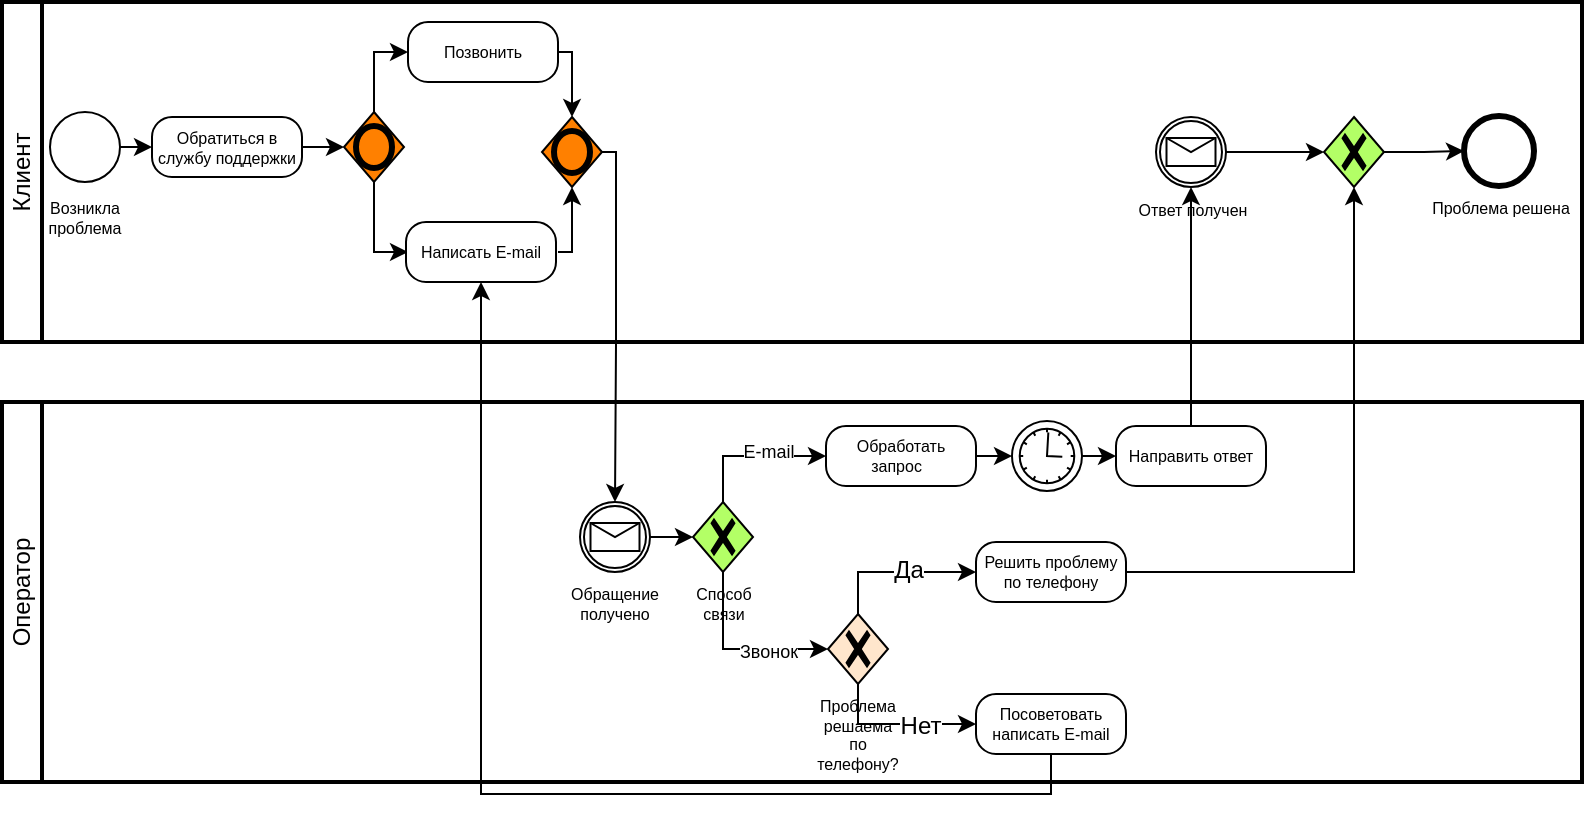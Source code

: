 <mxfile version="24.3.0" type="device" pages="2">
  <diagram name="AS IS" id="qcCwBUw6xRb0AlRaz7Nc">
    <mxGraphModel dx="639" dy="358" grid="1" gridSize="10" guides="1" tooltips="1" connect="1" arrows="1" fold="1" page="1" pageScale="1" pageWidth="827" pageHeight="1169" math="0" shadow="0">
      <root>
        <mxCell id="0" />
        <mxCell id="1" parent="0" />
        <mxCell id="9OFZ5jS6Gn_yIoJfDv01-1" value="Клиент" style="swimlane;html=1;startSize=20;fontStyle=0;collapsible=0;horizontal=0;swimlaneLine=1;swimlaneFillColor=#ffffff;strokeWidth=2;whiteSpace=wrap;" parent="1" vertex="1">
          <mxGeometry x="19" y="40" width="790" height="170" as="geometry" />
        </mxCell>
        <mxCell id="9OFZ5jS6Gn_yIoJfDv01-2" style="edgeStyle=orthogonalEdgeStyle;rounded=0;orthogonalLoop=1;jettySize=auto;html=1;exitX=1;exitY=0.5;exitDx=0;exitDy=0;exitPerimeter=0;fontFamily=Helvetica;fontSize=12;fontColor=default;labelBackgroundColor=#ffffff;" parent="9OFZ5jS6Gn_yIoJfDv01-1" source="9OFZ5jS6Gn_yIoJfDv01-3" target="9OFZ5jS6Gn_yIoJfDv01-8" edge="1">
          <mxGeometry relative="1" as="geometry" />
        </mxCell>
        <mxCell id="9OFZ5jS6Gn_yIoJfDv01-3" value="&lt;font style=&quot;font-size: 8px;&quot;&gt;Обратиться в службу поддержки&lt;/font&gt;" style="points=[[0.25,0,0],[0.5,0,0],[0.75,0,0],[1,0.25,0],[1,0.5,0],[1,0.75,0],[0.75,1,0],[0.5,1,0],[0.25,1,0],[0,0.75,0],[0,0.5,0],[0,0.25,0]];shape=mxgraph.bpmn.task;whiteSpace=wrap;rectStyle=rounded;size=10;html=1;container=1;expand=0;collapsible=0;taskMarker=abstract;align=center;fontSize=8;" parent="9OFZ5jS6Gn_yIoJfDv01-1" vertex="1">
          <mxGeometry x="75" y="57.5" width="75" height="30" as="geometry" />
        </mxCell>
        <mxCell id="9OFZ5jS6Gn_yIoJfDv01-4" value="&lt;font style=&quot;font-size: 8px;&quot;&gt;Возникла проблема&lt;/font&gt;" style="points=[[0.145,0.145,0],[0.5,0,0],[0.855,0.145,0],[1,0.5,0],[0.855,0.855,0],[0.5,1,0],[0.145,0.855,0],[0,0.5,0]];shape=mxgraph.bpmn.event;html=1;verticalLabelPosition=bottom;labelBackgroundColor=#ffffff;verticalAlign=middle;align=center;perimeter=ellipsePerimeter;outlineConnect=0;aspect=fixed;outline=standard;symbol=general;whiteSpace=wrap;horizontal=1;fontSize=8;" parent="9OFZ5jS6Gn_yIoJfDv01-1" vertex="1">
          <mxGeometry x="24" y="55" width="35" height="35" as="geometry" />
        </mxCell>
        <mxCell id="9OFZ5jS6Gn_yIoJfDv01-5" value="Ответ получен" style="points=[[0.145,0.145,0],[0.5,0,0],[0.855,0.145,0],[1,0.5,0],[0.855,0.855,0],[0.5,1,0],[0.145,0.855,0],[0,0.5,0]];shape=mxgraph.bpmn.event;html=1;verticalLabelPosition=bottom;labelBackgroundColor=#ffffff;verticalAlign=top;align=center;perimeter=ellipsePerimeter;outlineConnect=0;aspect=fixed;outline=catching;symbol=message;fontSize=8;" parent="9OFZ5jS6Gn_yIoJfDv01-1" vertex="1">
          <mxGeometry x="577" y="57.5" width="35" height="35" as="geometry" />
        </mxCell>
        <mxCell id="9OFZ5jS6Gn_yIoJfDv01-6" value="Позвонить" style="points=[[0.25,0,0],[0.5,0,0],[0.75,0,0],[1,0.25,0],[1,0.5,0],[1,0.75,0],[0.75,1,0],[0.5,1,0],[0.25,1,0],[0,0.75,0],[0,0.5,0],[0,0.25,0]];shape=mxgraph.bpmn.task;whiteSpace=wrap;rectStyle=rounded;size=10;html=1;container=1;expand=0;collapsible=0;taskMarker=abstract;fontSize=8;" parent="9OFZ5jS6Gn_yIoJfDv01-1" vertex="1">
          <mxGeometry x="203" y="10" width="75" height="30" as="geometry" />
        </mxCell>
        <mxCell id="9OFZ5jS6Gn_yIoJfDv01-7" style="edgeStyle=orthogonalEdgeStyle;rounded=0;orthogonalLoop=1;jettySize=auto;html=1;exitX=0.5;exitY=0;exitDx=0;exitDy=0;exitPerimeter=0;fontFamily=Helvetica;fontSize=12;fontColor=default;labelBackgroundColor=#ffffff;entryX=0;entryY=0.5;entryDx=0;entryDy=0;entryPerimeter=0;" parent="9OFZ5jS6Gn_yIoJfDv01-1" source="9OFZ5jS6Gn_yIoJfDv01-8" target="9OFZ5jS6Gn_yIoJfDv01-6" edge="1">
          <mxGeometry relative="1" as="geometry">
            <mxPoint x="186.333" y="20" as="targetPoint" />
            <Array as="points">
              <mxPoint x="186" y="25" />
            </Array>
          </mxGeometry>
        </mxCell>
        <mxCell id="9OFZ5jS6Gn_yIoJfDv01-8" value="" style="points=[[0.25,0.25,0],[0.5,0,0],[0.75,0.25,0],[1,0.5,0],[0.75,0.75,0],[0.5,1,0],[0.25,0.75,0],[0,0.5,0]];shape=mxgraph.bpmn.gateway2;html=1;verticalLabelPosition=bottom;labelBackgroundColor=#ffffff;verticalAlign=top;align=center;perimeter=rhombusPerimeter;outlineConnect=0;outline=end;symbol=general;strokeColor=default;fontFamily=Helvetica;fontSize=12;fontColor=default;fillColor=#FF8000;" parent="9OFZ5jS6Gn_yIoJfDv01-1" vertex="1">
          <mxGeometry x="171" y="55" width="30" height="35" as="geometry" />
        </mxCell>
        <mxCell id="9OFZ5jS6Gn_yIoJfDv01-9" value="" style="points=[[0.25,0.25,0],[0.5,0,0],[0.75,0.25,0],[1,0.5,0],[0.75,0.75,0],[0.5,1,0],[0.25,0.75,0],[0,0.5,0]];shape=mxgraph.bpmn.gateway2;html=1;verticalLabelPosition=bottom;labelBackgroundColor=#ffffff;verticalAlign=top;align=center;perimeter=rhombusPerimeter;outlineConnect=0;outline=end;symbol=general;strokeColor=default;fontFamily=Helvetica;fontSize=12;fontColor=default;fillColor=#FF8000;" parent="9OFZ5jS6Gn_yIoJfDv01-1" vertex="1">
          <mxGeometry x="270" y="57.5" width="30" height="35" as="geometry" />
        </mxCell>
        <mxCell id="9OFZ5jS6Gn_yIoJfDv01-10" value="Проблема решена" style="points=[[0.145,0.145,0],[0.5,0,0],[0.855,0.145,0],[1,0.5,0],[0.855,0.855,0],[0.5,1,0],[0.145,0.855,0],[0,0.5,0]];shape=mxgraph.bpmn.event;html=1;verticalLabelPosition=bottom;labelBackgroundColor=#ffffff;verticalAlign=top;align=center;perimeter=ellipsePerimeter;outlineConnect=0;aspect=fixed;outline=end;symbol=terminate2;strokeColor=default;fontFamily=Helvetica;fontSize=8;fontColor=default;fillColor=default;" parent="9OFZ5jS6Gn_yIoJfDv01-1" vertex="1">
          <mxGeometry x="731" y="57" width="35" height="35" as="geometry" />
        </mxCell>
        <mxCell id="9OFZ5jS6Gn_yIoJfDv01-11" style="edgeStyle=orthogonalEdgeStyle;rounded=0;orthogonalLoop=1;jettySize=auto;html=1;exitX=0.5;exitY=1;exitDx=0;exitDy=0;exitPerimeter=0;entryX=0;entryY=0.5;entryDx=0;entryDy=0;entryPerimeter=0;fontFamily=Helvetica;fontSize=12;fontColor=default;labelBackgroundColor=#ffffff;" parent="9OFZ5jS6Gn_yIoJfDv01-1" source="9OFZ5jS6Gn_yIoJfDv01-8" edge="1">
          <mxGeometry relative="1" as="geometry">
            <mxPoint x="203" y="125" as="targetPoint" />
            <Array as="points">
              <mxPoint x="186" y="125" />
            </Array>
          </mxGeometry>
        </mxCell>
        <mxCell id="9OFZ5jS6Gn_yIoJfDv01-12" style="edgeStyle=orthogonalEdgeStyle;rounded=0;orthogonalLoop=1;jettySize=auto;html=1;exitX=1;exitY=0.5;exitDx=0;exitDy=0;exitPerimeter=0;entryX=0.5;entryY=0;entryDx=0;entryDy=0;entryPerimeter=0;fontFamily=Helvetica;fontSize=12;fontColor=default;labelBackgroundColor=#ffffff;" parent="9OFZ5jS6Gn_yIoJfDv01-1" source="9OFZ5jS6Gn_yIoJfDv01-6" target="9OFZ5jS6Gn_yIoJfDv01-9" edge="1">
          <mxGeometry relative="1" as="geometry" />
        </mxCell>
        <mxCell id="9OFZ5jS6Gn_yIoJfDv01-13" style="edgeStyle=orthogonalEdgeStyle;rounded=0;orthogonalLoop=1;jettySize=auto;html=1;exitX=1;exitY=0.5;exitDx=0;exitDy=0;exitPerimeter=0;entryX=0.5;entryY=1;entryDx=0;entryDy=0;entryPerimeter=0;fontFamily=Helvetica;fontSize=12;fontColor=default;labelBackgroundColor=#ffffff;" parent="9OFZ5jS6Gn_yIoJfDv01-1" target="9OFZ5jS6Gn_yIoJfDv01-9" edge="1">
          <mxGeometry relative="1" as="geometry">
            <mxPoint x="278" y="125" as="sourcePoint" />
          </mxGeometry>
        </mxCell>
        <mxCell id="9OFZ5jS6Gn_yIoJfDv01-14" value="Написать E-mail" style="points=[[0.25,0,0],[0.5,0,0],[0.75,0,0],[1,0.25,0],[1,0.5,0],[1,0.75,0],[0.75,1,0],[0.5,1,0],[0.25,1,0],[0,0.75,0],[0,0.5,0],[0,0.25,0]];shape=mxgraph.bpmn.task;whiteSpace=wrap;rectStyle=rounded;size=10;html=1;container=1;expand=0;collapsible=0;taskMarker=abstract;fontSize=8;" parent="9OFZ5jS6Gn_yIoJfDv01-1" vertex="1">
          <mxGeometry x="202" y="110" width="75" height="30" as="geometry" />
        </mxCell>
        <mxCell id="9OFZ5jS6Gn_yIoJfDv01-15" style="edgeStyle=orthogonalEdgeStyle;rounded=0;orthogonalLoop=1;jettySize=auto;html=1;exitX=1;exitY=0.5;exitDx=0;exitDy=0;exitPerimeter=0;entryX=0;entryY=0.5;entryDx=0;entryDy=0;entryPerimeter=0;fontFamily=Helvetica;fontSize=12;fontColor=default;labelBackgroundColor=#ffffff;" parent="9OFZ5jS6Gn_yIoJfDv01-1" source="9OFZ5jS6Gn_yIoJfDv01-4" target="9OFZ5jS6Gn_yIoJfDv01-3" edge="1">
          <mxGeometry relative="1" as="geometry" />
        </mxCell>
        <mxCell id="9OFZ5jS6Gn_yIoJfDv01-16" value="" style="points=[[0.25,0.25,0],[0.5,0,0],[0.75,0.25,0],[1,0.5,0],[0.75,0.75,0],[0.5,1,0],[0.25,0.75,0],[0,0.5,0]];shape=mxgraph.bpmn.gateway2;html=1;verticalLabelPosition=bottom;labelBackgroundColor=#ffffff;verticalAlign=top;align=center;perimeter=rhombusPerimeter;outlineConnect=0;outline=none;symbol=none;gwType=exclusive;strokeColor=default;fontFamily=Helvetica;fontSize=12;fontColor=default;fillColor=#B3FF66;" parent="9OFZ5jS6Gn_yIoJfDv01-1" vertex="1">
          <mxGeometry x="661" y="57.5" width="30" height="35" as="geometry" />
        </mxCell>
        <mxCell id="9OFZ5jS6Gn_yIoJfDv01-17" style="edgeStyle=orthogonalEdgeStyle;rounded=0;orthogonalLoop=1;jettySize=auto;html=1;exitX=1;exitY=0.5;exitDx=0;exitDy=0;exitPerimeter=0;entryX=0;entryY=0.5;entryDx=0;entryDy=0;entryPerimeter=0;fontFamily=Helvetica;fontSize=12;fontColor=default;labelBackgroundColor=#ffffff;" parent="9OFZ5jS6Gn_yIoJfDv01-1" source="9OFZ5jS6Gn_yIoJfDv01-5" target="9OFZ5jS6Gn_yIoJfDv01-16" edge="1">
          <mxGeometry relative="1" as="geometry" />
        </mxCell>
        <mxCell id="9OFZ5jS6Gn_yIoJfDv01-18" style="edgeStyle=orthogonalEdgeStyle;rounded=0;orthogonalLoop=1;jettySize=auto;html=1;exitX=1;exitY=0.5;exitDx=0;exitDy=0;exitPerimeter=0;entryX=0;entryY=0.5;entryDx=0;entryDy=0;entryPerimeter=0;fontFamily=Helvetica;fontSize=12;fontColor=default;labelBackgroundColor=#ffffff;" parent="9OFZ5jS6Gn_yIoJfDv01-1" source="9OFZ5jS6Gn_yIoJfDv01-16" target="9OFZ5jS6Gn_yIoJfDv01-10" edge="1">
          <mxGeometry relative="1" as="geometry" />
        </mxCell>
        <mxCell id="9OFZ5jS6Gn_yIoJfDv01-19" value="Оператор" style="swimlane;html=1;startSize=20;fontStyle=0;collapsible=0;horizontal=0;swimlaneLine=1;swimlaneFillColor=#ffffff;strokeWidth=2;whiteSpace=wrap;" parent="1" vertex="1">
          <mxGeometry x="19" y="240" width="790" height="190" as="geometry" />
        </mxCell>
        <mxCell id="9OFZ5jS6Gn_yIoJfDv01-20" value="Обращение получено" style="points=[[0.145,0.145,0],[0.5,0,0],[0.855,0.145,0],[1,0.5,0],[0.855,0.855,0],[0.5,1,0],[0.145,0.855,0],[0,0.5,0]];shape=mxgraph.bpmn.event;html=1;verticalLabelPosition=bottom;labelBackgroundColor=#ffffff;verticalAlign=top;align=center;perimeter=ellipsePerimeter;outlineConnect=0;aspect=fixed;outline=catching;symbol=message;whiteSpace=wrap;fontSize=8;" parent="9OFZ5jS6Gn_yIoJfDv01-19" vertex="1">
          <mxGeometry x="289" y="50" width="35" height="35" as="geometry" />
        </mxCell>
        <mxCell id="9OFZ5jS6Gn_yIoJfDv01-21" value="Обработать запрос&amp;nbsp;&amp;nbsp;" style="points=[[0.25,0,0],[0.5,0,0],[0.75,0,0],[1,0.25,0],[1,0.5,0],[1,0.75,0],[0.75,1,0],[0.5,1,0],[0.25,1,0],[0,0.75,0],[0,0.5,0],[0,0.25,0]];shape=mxgraph.bpmn.task;whiteSpace=wrap;rectStyle=rounded;size=10;html=1;container=1;expand=0;collapsible=0;taskMarker=abstract;fontSize=8;" parent="9OFZ5jS6Gn_yIoJfDv01-19" vertex="1">
          <mxGeometry x="412" y="12" width="75" height="30" as="geometry" />
        </mxCell>
        <mxCell id="9OFZ5jS6Gn_yIoJfDv01-22" value="" style="points=[[0.145,0.145,0],[0.5,0,0],[0.855,0.145,0],[1,0.5,0],[0.855,0.855,0],[0.5,1,0],[0.145,0.855,0],[0,0.5,0]];shape=mxgraph.bpmn.event;html=1;verticalLabelPosition=bottom;labelBackgroundColor=#ffffff;verticalAlign=top;align=center;perimeter=ellipsePerimeter;outlineConnect=0;aspect=fixed;outline=standard;symbol=timer;" parent="9OFZ5jS6Gn_yIoJfDv01-19" vertex="1">
          <mxGeometry x="505" y="9.5" width="35" height="35" as="geometry" />
        </mxCell>
        <mxCell id="9OFZ5jS6Gn_yIoJfDv01-23" value="Направить ответ" style="points=[[0.25,0,0],[0.5,0,0],[0.75,0,0],[1,0.25,0],[1,0.5,0],[1,0.75,0],[0.75,1,0],[0.5,1,0],[0.25,1,0],[0,0.75,0],[0,0.5,0],[0,0.25,0]];shape=mxgraph.bpmn.task;whiteSpace=wrap;rectStyle=rounded;size=10;html=1;container=1;expand=0;collapsible=0;taskMarker=abstract;fontSize=8;" parent="9OFZ5jS6Gn_yIoJfDv01-19" vertex="1">
          <mxGeometry x="557" y="12" width="75" height="30" as="geometry" />
        </mxCell>
        <mxCell id="9OFZ5jS6Gn_yIoJfDv01-24" value="Проблема решаема по телефону?" style="points=[[0.25,0.25,0],[0.5,0,0],[0.75,0.25,0],[1,0.5,0],[0.75,0.75,0],[0.5,1,0],[0.25,0.75,0],[0,0.5,0]];shape=mxgraph.bpmn.gateway2;html=1;verticalLabelPosition=bottom;labelBackgroundColor=#ffffff;verticalAlign=top;align=center;perimeter=rhombusPerimeter;outlineConnect=0;outline=none;symbol=none;gwType=exclusive;strokeColor=default;fontFamily=Helvetica;fontSize=8;fontColor=default;fillColor=#FFE6CC;whiteSpace=wrap;" parent="9OFZ5jS6Gn_yIoJfDv01-19" vertex="1">
          <mxGeometry x="413" y="106" width="30" height="35" as="geometry" />
        </mxCell>
        <mxCell id="9OFZ5jS6Gn_yIoJfDv01-25" value="Решить проблему по телефону" style="points=[[0.25,0,0],[0.5,0,0],[0.75,0,0],[1,0.25,0],[1,0.5,0],[1,0.75,0],[0.75,1,0],[0.5,1,0],[0.25,1,0],[0,0.75,0],[0,0.5,0],[0,0.25,0]];shape=mxgraph.bpmn.task;whiteSpace=wrap;rectStyle=rounded;size=10;html=1;container=1;expand=0;collapsible=0;taskMarker=abstract;fontSize=8;" parent="9OFZ5jS6Gn_yIoJfDv01-19" vertex="1">
          <mxGeometry x="487" y="70" width="75" height="30" as="geometry" />
        </mxCell>
        <mxCell id="9OFZ5jS6Gn_yIoJfDv01-26" value="Способ связи" style="points=[[0.25,0.25,0],[0.5,0,0],[0.75,0.25,0],[1,0.5,0],[0.75,0.75,0],[0.5,1,0],[0.25,0.75,0],[0,0.5,0]];shape=mxgraph.bpmn.gateway2;html=1;verticalLabelPosition=bottom;labelBackgroundColor=#ffffff;verticalAlign=top;align=center;perimeter=rhombusPerimeter;outlineConnect=0;outline=none;symbol=none;gwType=exclusive;strokeColor=default;fontFamily=Helvetica;fontSize=8;fontColor=default;fillColor=#B3FF66;whiteSpace=wrap;" parent="9OFZ5jS6Gn_yIoJfDv01-19" vertex="1">
          <mxGeometry x="345.5" y="50" width="30" height="35" as="geometry" />
        </mxCell>
        <mxCell id="9OFZ5jS6Gn_yIoJfDv01-27" value="Посоветовать написать E-mail" style="points=[[0.25,0,0],[0.5,0,0],[0.75,0,0],[1,0.25,0],[1,0.5,0],[1,0.75,0],[0.75,1,0],[0.5,1,0],[0.25,1,0],[0,0.75,0],[0,0.5,0],[0,0.25,0]];shape=mxgraph.bpmn.task;whiteSpace=wrap;rectStyle=rounded;size=10;html=1;container=1;expand=0;collapsible=0;taskMarker=abstract;fontSize=8;" parent="9OFZ5jS6Gn_yIoJfDv01-19" vertex="1">
          <mxGeometry x="487" y="146" width="75" height="30" as="geometry" />
        </mxCell>
        <mxCell id="9OFZ5jS6Gn_yIoJfDv01-28" style="edgeStyle=orthogonalEdgeStyle;rounded=0;orthogonalLoop=1;jettySize=auto;html=1;exitX=0.5;exitY=0;exitDx=0;exitDy=0;exitPerimeter=0;entryX=0;entryY=0.5;entryDx=0;entryDy=0;entryPerimeter=0;fontFamily=Helvetica;fontSize=12;fontColor=default;labelBackgroundColor=#ffffff;" parent="9OFZ5jS6Gn_yIoJfDv01-19" source="9OFZ5jS6Gn_yIoJfDv01-24" target="9OFZ5jS6Gn_yIoJfDv01-25" edge="1">
          <mxGeometry relative="1" as="geometry">
            <Array as="points">
              <mxPoint x="428" y="85" />
            </Array>
          </mxGeometry>
        </mxCell>
        <mxCell id="9OFZ5jS6Gn_yIoJfDv01-29" value="Да" style="edgeLabel;html=1;align=center;verticalAlign=middle;resizable=0;points=[];strokeColor=default;fontFamily=Helvetica;fontSize=12;fontColor=default;labelBackgroundColor=#ffffff;fillColor=default;" parent="9OFZ5jS6Gn_yIoJfDv01-28" vertex="1" connectable="0">
          <mxGeometry x="-0.057" y="1" relative="1" as="geometry">
            <mxPoint x="8" as="offset" />
          </mxGeometry>
        </mxCell>
        <mxCell id="9OFZ5jS6Gn_yIoJfDv01-30" style="edgeStyle=orthogonalEdgeStyle;rounded=0;orthogonalLoop=1;jettySize=auto;html=1;exitX=0.5;exitY=1;exitDx=0;exitDy=0;exitPerimeter=0;entryX=0;entryY=0.5;entryDx=0;entryDy=0;entryPerimeter=0;fontFamily=Helvetica;fontSize=12;fontColor=default;labelBackgroundColor=#ffffff;" parent="9OFZ5jS6Gn_yIoJfDv01-19" source="9OFZ5jS6Gn_yIoJfDv01-24" target="9OFZ5jS6Gn_yIoJfDv01-27" edge="1">
          <mxGeometry relative="1" as="geometry" />
        </mxCell>
        <mxCell id="9OFZ5jS6Gn_yIoJfDv01-31" value="Нет" style="edgeLabel;html=1;align=center;verticalAlign=middle;resizable=0;points=[];strokeColor=default;fontFamily=Helvetica;fontSize=12;fontColor=default;labelBackgroundColor=#ffffff;fillColor=default;" parent="9OFZ5jS6Gn_yIoJfDv01-30" vertex="1" connectable="0">
          <mxGeometry x="0.179" y="-1" relative="1" as="geometry">
            <mxPoint x="4" as="offset" />
          </mxGeometry>
        </mxCell>
        <mxCell id="9OFZ5jS6Gn_yIoJfDv01-32" style="edgeStyle=orthogonalEdgeStyle;rounded=0;orthogonalLoop=1;jettySize=auto;html=1;exitX=0.5;exitY=1;exitDx=0;exitDy=0;exitPerimeter=0;entryX=0;entryY=0.5;entryDx=0;entryDy=0;entryPerimeter=0;fontFamily=Helvetica;fontSize=12;fontColor=default;labelBackgroundColor=#ffffff;" parent="9OFZ5jS6Gn_yIoJfDv01-19" source="9OFZ5jS6Gn_yIoJfDv01-26" target="9OFZ5jS6Gn_yIoJfDv01-24" edge="1">
          <mxGeometry relative="1" as="geometry" />
        </mxCell>
        <mxCell id="9OFZ5jS6Gn_yIoJfDv01-33" value="Звонок" style="edgeLabel;html=1;align=center;verticalAlign=middle;resizable=0;points=[];strokeColor=default;fontFamily=Helvetica;fontSize=9;fontColor=default;labelBackgroundColor=#ffffff;fillColor=default;" parent="9OFZ5jS6Gn_yIoJfDv01-32" vertex="1" connectable="0">
          <mxGeometry x="0.175" relative="1" as="geometry">
            <mxPoint x="7" y="1" as="offset" />
          </mxGeometry>
        </mxCell>
        <mxCell id="9OFZ5jS6Gn_yIoJfDv01-34" style="edgeStyle=orthogonalEdgeStyle;rounded=0;orthogonalLoop=1;jettySize=auto;html=1;exitX=1;exitY=0.5;exitDx=0;exitDy=0;exitPerimeter=0;entryX=0;entryY=0.5;entryDx=0;entryDy=0;entryPerimeter=0;fontFamily=Helvetica;fontSize=12;fontColor=default;labelBackgroundColor=#ffffff;" parent="9OFZ5jS6Gn_yIoJfDv01-19" source="9OFZ5jS6Gn_yIoJfDv01-21" target="9OFZ5jS6Gn_yIoJfDv01-22" edge="1">
          <mxGeometry relative="1" as="geometry" />
        </mxCell>
        <mxCell id="9OFZ5jS6Gn_yIoJfDv01-35" style="edgeStyle=orthogonalEdgeStyle;rounded=0;orthogonalLoop=1;jettySize=auto;html=1;exitX=1;exitY=0.5;exitDx=0;exitDy=0;exitPerimeter=0;entryX=0;entryY=0.5;entryDx=0;entryDy=0;entryPerimeter=0;fontFamily=Helvetica;fontSize=12;fontColor=default;labelBackgroundColor=#ffffff;" parent="9OFZ5jS6Gn_yIoJfDv01-19" source="9OFZ5jS6Gn_yIoJfDv01-22" target="9OFZ5jS6Gn_yIoJfDv01-23" edge="1">
          <mxGeometry relative="1" as="geometry" />
        </mxCell>
        <mxCell id="9OFZ5jS6Gn_yIoJfDv01-36" style="edgeStyle=orthogonalEdgeStyle;rounded=0;orthogonalLoop=1;jettySize=auto;html=1;exitX=1;exitY=0.5;exitDx=0;exitDy=0;exitPerimeter=0;entryX=0;entryY=0.5;entryDx=0;entryDy=0;entryPerimeter=0;fontFamily=Helvetica;fontSize=12;fontColor=default;labelBackgroundColor=#ffffff;" parent="9OFZ5jS6Gn_yIoJfDv01-19" source="9OFZ5jS6Gn_yIoJfDv01-20" target="9OFZ5jS6Gn_yIoJfDv01-26" edge="1">
          <mxGeometry relative="1" as="geometry" />
        </mxCell>
        <mxCell id="9OFZ5jS6Gn_yIoJfDv01-37" style="edgeStyle=orthogonalEdgeStyle;rounded=0;orthogonalLoop=1;jettySize=auto;html=1;exitX=0.5;exitY=0;exitDx=0;exitDy=0;exitPerimeter=0;entryX=0;entryY=0.5;entryDx=0;entryDy=0;entryPerimeter=0;fontFamily=Helvetica;fontSize=12;fontColor=default;labelBackgroundColor=#ffffff;" parent="9OFZ5jS6Gn_yIoJfDv01-19" source="9OFZ5jS6Gn_yIoJfDv01-26" target="9OFZ5jS6Gn_yIoJfDv01-21" edge="1">
          <mxGeometry relative="1" as="geometry" />
        </mxCell>
        <mxCell id="9OFZ5jS6Gn_yIoJfDv01-38" value="E-mail" style="edgeLabel;html=1;align=center;verticalAlign=middle;resizable=0;points=[];strokeColor=default;fontFamily=Helvetica;fontSize=9;fontColor=default;labelBackgroundColor=#ffffff;fillColor=default;" parent="9OFZ5jS6Gn_yIoJfDv01-37" vertex="1" connectable="0">
          <mxGeometry x="-0.101" y="2" relative="1" as="geometry">
            <mxPoint x="12" as="offset" />
          </mxGeometry>
        </mxCell>
        <mxCell id="9OFZ5jS6Gn_yIoJfDv01-39" style="edgeStyle=orthogonalEdgeStyle;rounded=0;orthogonalLoop=1;jettySize=auto;html=1;exitX=0.5;exitY=1;exitDx=0;exitDy=0;exitPerimeter=0;entryX=0.5;entryY=1;entryDx=0;entryDy=0;entryPerimeter=0;fontFamily=Helvetica;fontSize=12;fontColor=default;labelBackgroundColor=#ffffff;" parent="1" source="9OFZ5jS6Gn_yIoJfDv01-27" target="9OFZ5jS6Gn_yIoJfDv01-14" edge="1">
          <mxGeometry relative="1" as="geometry" />
        </mxCell>
        <mxCell id="9OFZ5jS6Gn_yIoJfDv01-40" style="edgeStyle=orthogonalEdgeStyle;rounded=0;orthogonalLoop=1;jettySize=auto;html=1;exitX=1;exitY=0.5;exitDx=0;exitDy=0;exitPerimeter=0;entryX=0.5;entryY=0;entryDx=0;entryDy=0;entryPerimeter=0;fontFamily=Helvetica;fontSize=12;fontColor=default;labelBackgroundColor=#ffffff;" parent="1" edge="1">
          <mxGeometry relative="1" as="geometry">
            <mxPoint x="319" y="115" as="sourcePoint" />
            <mxPoint x="325.5" y="290" as="targetPoint" />
            <Array as="points">
              <mxPoint x="326" y="115" />
              <mxPoint x="326" y="211" />
            </Array>
          </mxGeometry>
        </mxCell>
        <mxCell id="9OFZ5jS6Gn_yIoJfDv01-41" style="edgeStyle=orthogonalEdgeStyle;rounded=0;orthogonalLoop=1;jettySize=auto;html=1;exitX=0.5;exitY=0;exitDx=0;exitDy=0;exitPerimeter=0;entryX=0.5;entryY=1;entryDx=0;entryDy=0;entryPerimeter=0;fontFamily=Helvetica;fontSize=12;fontColor=default;labelBackgroundColor=#ffffff;" parent="1" source="9OFZ5jS6Gn_yIoJfDv01-23" target="9OFZ5jS6Gn_yIoJfDv01-5" edge="1">
          <mxGeometry relative="1" as="geometry" />
        </mxCell>
        <mxCell id="9OFZ5jS6Gn_yIoJfDv01-42" style="edgeStyle=orthogonalEdgeStyle;rounded=0;orthogonalLoop=1;jettySize=auto;html=1;exitX=1;exitY=0.5;exitDx=0;exitDy=0;exitPerimeter=0;entryX=0.5;entryY=1;entryDx=0;entryDy=0;entryPerimeter=0;fontFamily=Helvetica;fontSize=12;fontColor=default;labelBackgroundColor=#ffffff;" parent="1" source="9OFZ5jS6Gn_yIoJfDv01-25" target="9OFZ5jS6Gn_yIoJfDv01-16" edge="1">
          <mxGeometry relative="1" as="geometry" />
        </mxCell>
      </root>
    </mxGraphModel>
  </diagram>
  <diagram id="sSFxoaGVneK9msV8tWX4" name="TO BE">
    <mxGraphModel dx="607" dy="340" grid="1" gridSize="10" guides="1" tooltips="1" connect="1" arrows="1" fold="1" page="1" pageScale="1" pageWidth="827" pageHeight="1169" math="0" shadow="0">
      <root>
        <mxCell id="0" />
        <mxCell id="1" parent="0" />
        <mxCell id="N00BqQYNfidfIoDXDcc9-1" value="Чат-бот" style="swimlane;html=1;startSize=20;fontStyle=0;collapsible=0;horizontal=0;swimlaneLine=1;swimlaneFillColor=#ffffff;strokeWidth=2;whiteSpace=wrap;" parent="1" vertex="1">
          <mxGeometry x="37" y="242.5" width="790" height="190" as="geometry" />
        </mxCell>
        <mxCell id="N00BqQYNfidfIoDXDcc9-34" value="Проблема решена?" style="points=[[0.25,0.25,0],[0.5,0,0],[0.75,0.25,0],[1,0.5,0],[0.75,0.75,0],[0.5,1,0],[0.25,0.75,0],[0,0.5,0]];shape=mxgraph.bpmn.gateway2;verticalLabelPosition=bottom;labelBackgroundColor=#ffffff;verticalAlign=top;align=center;perimeter=rhombusPerimeter;outlineConnect=0;outline=none;symbol=none;gwType=exclusive;strokeColor=default;fontFamily=Helvetica;fontSize=8;fontColor=default;fillColor=#FF3333;whiteSpace=wrap;horizontal=1;labelPosition=center;html=1;" parent="N00BqQYNfidfIoDXDcc9-1" vertex="1">
          <mxGeometry x="479" y="72" width="30" height="35" as="geometry" />
        </mxCell>
        <mxCell id="N00BqQYNfidfIoDXDcc9-4" value="Обработать запрос" style="points=[[0.25,0,0],[0.5,0,0],[0.75,0,0],[1,0.25,0],[1,0.5,0],[1,0.75,0],[0.75,1,0],[0.5,1,0],[0.25,1,0],[0,0.75,0],[0,0.5,0],[0,0.25,0]];shape=mxgraph.bpmn.task;whiteSpace=wrap;rectStyle=rounded;size=10;html=1;container=1;expand=0;collapsible=0;taskMarker=abstract;align=center;fontSize=8;" parent="N00BqQYNfidfIoDXDcc9-1" vertex="1">
          <mxGeometry x="349" y="34.5" width="75" height="30" as="geometry" />
        </mxCell>
        <mxCell id="N00BqQYNfidfIoDXDcc9-27" style="edgeStyle=orthogonalEdgeStyle;rounded=0;orthogonalLoop=1;jettySize=auto;html=1;exitX=1;exitY=0.5;exitDx=0;exitDy=0;exitPerimeter=0;" parent="N00BqQYNfidfIoDXDcc9-1" source="sAaQpfTsFyYI7_5mRUwW-14" edge="1">
          <mxGeometry relative="1" as="geometry">
            <mxPoint x="309" y="89.667" as="targetPoint" />
          </mxGeometry>
        </mxCell>
        <mxCell id="sAaQpfTsFyYI7_5mRUwW-14" value="Поступил запрос" style="points=[[0.145,0.145,0],[0.5,0,0],[0.855,0.145,0],[1,0.5,0],[0.855,0.855,0],[0.5,1,0],[0.145,0.855,0],[0,0.5,0]];shape=mxgraph.bpmn.event;html=1;verticalLabelPosition=bottom;labelBackgroundColor=#ffffff;verticalAlign=top;align=center;perimeter=ellipsePerimeter;outlineConnect=0;aspect=fixed;outline=catching;symbol=message;whiteSpace=wrap;fontSize=8;fontStyle=1" parent="N00BqQYNfidfIoDXDcc9-1" vertex="1">
          <mxGeometry x="262" y="72" width="35" height="35" as="geometry" />
        </mxCell>
        <mxCell id="sAaQpfTsFyYI7_5mRUwW-37" value="" style="points=[[0.25,0.25,0],[0.5,0,0],[0.75,0.25,0],[1,0.5,0],[0.75,0.75,0],[0.5,1,0],[0.25,0.75,0],[0,0.5,0]];shape=mxgraph.bpmn.gateway2;html=1;verticalLabelPosition=bottom;labelBackgroundColor=#ffffff;verticalAlign=top;align=center;perimeter=rhombusPerimeter;outlineConnect=0;outline=end;symbol=general;strokeColor=default;fontFamily=Helvetica;fontSize=12;fontColor=default;fillColor=#FF8000;" parent="N00BqQYNfidfIoDXDcc9-1" vertex="1">
          <mxGeometry x="309" y="72" width="30" height="35" as="geometry" />
        </mxCell>
        <mxCell id="N00BqQYNfidfIoDXDcc9-28" value="Предоставить ответ" style="points=[[0.25,0,0],[0.5,0,0],[0.75,0,0],[1,0.25,0],[1,0.5,0],[1,0.75,0],[0.75,1,0],[0.5,1,0],[0.25,1,0],[0,0.75,0],[0,0.5,0],[0,0.25,0]];shape=mxgraph.bpmn.task;whiteSpace=wrap;rectStyle=rounded;size=10;html=1;container=1;expand=0;collapsible=0;taskMarker=abstract;align=center;fontSize=8;" parent="N00BqQYNfidfIoDXDcc9-1" vertex="1">
          <mxGeometry x="349" y="114.5" width="75" height="30" as="geometry" />
        </mxCell>
        <mxCell id="N00BqQYNfidfIoDXDcc9-29" value="" style="points=[[0.25,0.25,0],[0.5,0,0],[0.75,0.25,0],[1,0.5,0],[0.75,0.75,0],[0.5,1,0],[0.25,0.75,0],[0,0.5,0]];shape=mxgraph.bpmn.gateway2;html=1;verticalLabelPosition=bottom;labelBackgroundColor=#ffffff;verticalAlign=top;align=center;perimeter=rhombusPerimeter;outlineConnect=0;outline=end;symbol=general;strokeColor=default;fontFamily=Helvetica;fontSize=12;fontColor=default;fillColor=#FF8000;" parent="N00BqQYNfidfIoDXDcc9-1" vertex="1">
          <mxGeometry x="429" y="72" width="30" height="35" as="geometry" />
        </mxCell>
        <mxCell id="N00BqQYNfidfIoDXDcc9-30" style="edgeStyle=orthogonalEdgeStyle;rounded=0;orthogonalLoop=1;jettySize=auto;html=1;exitX=0.5;exitY=0;exitDx=0;exitDy=0;exitPerimeter=0;entryX=0;entryY=0.5;entryDx=0;entryDy=0;entryPerimeter=0;" parent="N00BqQYNfidfIoDXDcc9-1" source="sAaQpfTsFyYI7_5mRUwW-37" target="N00BqQYNfidfIoDXDcc9-4" edge="1">
          <mxGeometry relative="1" as="geometry">
            <Array as="points">
              <mxPoint x="324" y="50" />
            </Array>
          </mxGeometry>
        </mxCell>
        <mxCell id="N00BqQYNfidfIoDXDcc9-31" style="edgeStyle=orthogonalEdgeStyle;rounded=0;orthogonalLoop=1;jettySize=auto;html=1;exitX=0.5;exitY=1;exitDx=0;exitDy=0;exitPerimeter=0;entryX=0;entryY=0.5;entryDx=0;entryDy=0;entryPerimeter=0;" parent="N00BqQYNfidfIoDXDcc9-1" source="sAaQpfTsFyYI7_5mRUwW-37" target="N00BqQYNfidfIoDXDcc9-28" edge="1">
          <mxGeometry relative="1" as="geometry">
            <Array as="points">
              <mxPoint x="324" y="130" />
            </Array>
          </mxGeometry>
        </mxCell>
        <mxCell id="N00BqQYNfidfIoDXDcc9-32" style="edgeStyle=orthogonalEdgeStyle;rounded=0;orthogonalLoop=1;jettySize=auto;html=1;exitX=1;exitY=0.5;exitDx=0;exitDy=0;exitPerimeter=0;entryX=0.5;entryY=0;entryDx=0;entryDy=0;entryPerimeter=0;" parent="N00BqQYNfidfIoDXDcc9-1" source="N00BqQYNfidfIoDXDcc9-4" target="N00BqQYNfidfIoDXDcc9-29" edge="1">
          <mxGeometry relative="1" as="geometry" />
        </mxCell>
        <mxCell id="N00BqQYNfidfIoDXDcc9-33" style="edgeStyle=orthogonalEdgeStyle;rounded=0;orthogonalLoop=1;jettySize=auto;html=1;exitX=1;exitY=0.5;exitDx=0;exitDy=0;exitPerimeter=0;entryX=0.5;entryY=1;entryDx=0;entryDy=0;entryPerimeter=0;" parent="N00BqQYNfidfIoDXDcc9-1" source="N00BqQYNfidfIoDXDcc9-28" target="N00BqQYNfidfIoDXDcc9-29" edge="1">
          <mxGeometry relative="1" as="geometry" />
        </mxCell>
        <mxCell id="N00BqQYNfidfIoDXDcc9-35" style="edgeStyle=orthogonalEdgeStyle;rounded=0;orthogonalLoop=1;jettySize=auto;html=1;exitX=1;exitY=0.5;exitDx=0;exitDy=0;exitPerimeter=0;entryX=0;entryY=0.5;entryDx=0;entryDy=0;entryPerimeter=0;" parent="N00BqQYNfidfIoDXDcc9-1" source="N00BqQYNfidfIoDXDcc9-29" target="N00BqQYNfidfIoDXDcc9-34" edge="1">
          <mxGeometry relative="1" as="geometry" />
        </mxCell>
        <mxCell id="N00BqQYNfidfIoDXDcc9-36" value="Запросить отзыв" style="points=[[0.25,0,0],[0.5,0,0],[0.75,0,0],[1,0.25,0],[1,0.5,0],[1,0.75,0],[0.75,1,0],[0.5,1,0],[0.25,1,0],[0,0.75,0],[0,0.5,0],[0,0.25,0]];shape=mxgraph.bpmn.task;whiteSpace=wrap;rectStyle=rounded;size=10;html=1;container=1;expand=0;collapsible=0;taskMarker=abstract;align=center;fontSize=8;" parent="N00BqQYNfidfIoDXDcc9-1" vertex="1">
          <mxGeometry x="529" y="34.5" width="75" height="30" as="geometry" />
        </mxCell>
        <mxCell id="N00BqQYNfidfIoDXDcc9-37" value="Направить в чат с оператором" style="points=[[0.25,0,0],[0.5,0,0],[0.75,0,0],[1,0.25,0],[1,0.5,0],[1,0.75,0],[0.75,1,0],[0.5,1,0],[0.25,1,0],[0,0.75,0],[0,0.5,0],[0,0.25,0]];shape=mxgraph.bpmn.task;whiteSpace=wrap;rectStyle=rounded;size=10;html=1;container=1;expand=0;collapsible=0;taskMarker=abstract;align=center;fontSize=8;" parent="N00BqQYNfidfIoDXDcc9-1" vertex="1">
          <mxGeometry x="529" y="114.5" width="75" height="30" as="geometry" />
        </mxCell>
        <mxCell id="N00BqQYNfidfIoDXDcc9-53" style="edgeStyle=orthogonalEdgeStyle;rounded=0;orthogonalLoop=1;jettySize=auto;html=1;exitX=0.5;exitY=0;exitDx=0;exitDy=0;exitPerimeter=0;entryX=0;entryY=0.5;entryDx=0;entryDy=0;entryPerimeter=0;" parent="N00BqQYNfidfIoDXDcc9-1" source="N00BqQYNfidfIoDXDcc9-34" target="N00BqQYNfidfIoDXDcc9-36" edge="1">
          <mxGeometry relative="1" as="geometry" />
        </mxCell>
        <mxCell id="N00BqQYNfidfIoDXDcc9-63" value="Да" style="edgeLabel;html=1;align=center;verticalAlign=middle;resizable=0;points=[];fontSize=8;" parent="N00BqQYNfidfIoDXDcc9-53" vertex="1" connectable="0">
          <mxGeometry x="0.14" y="1" relative="1" as="geometry">
            <mxPoint x="4" y="-7" as="offset" />
          </mxGeometry>
        </mxCell>
        <mxCell id="N00BqQYNfidfIoDXDcc9-54" style="edgeStyle=orthogonalEdgeStyle;rounded=0;orthogonalLoop=1;jettySize=auto;html=1;exitX=0.5;exitY=1;exitDx=0;exitDy=0;exitPerimeter=0;entryX=0;entryY=0.5;entryDx=0;entryDy=0;entryPerimeter=0;" parent="N00BqQYNfidfIoDXDcc9-1" source="N00BqQYNfidfIoDXDcc9-34" target="N00BqQYNfidfIoDXDcc9-37" edge="1">
          <mxGeometry relative="1" as="geometry" />
        </mxCell>
        <mxCell id="N00BqQYNfidfIoDXDcc9-61" value="&lt;font style=&quot;font-size: 8px;&quot;&gt;Нет&lt;/font&gt;" style="edgeLabel;html=1;align=center;verticalAlign=middle;resizable=0;points=[];" parent="N00BqQYNfidfIoDXDcc9-54" vertex="1" connectable="0">
          <mxGeometry x="0.236" y="2" relative="1" as="geometry">
            <mxPoint y="12" as="offset" />
          </mxGeometry>
        </mxCell>
        <mxCell id="sAaQpfTsFyYI7_5mRUwW-2" value="Клиент" style="swimlane;html=1;startSize=20;fontStyle=1;collapsible=0;horizontal=0;swimlaneLine=1;swimlaneFillColor=#ffffff;strokeWidth=2;whiteSpace=wrap;" parent="1" vertex="1">
          <mxGeometry x="37" y="40" width="790" height="202.5" as="geometry" />
        </mxCell>
        <mxCell id="sAaQpfTsFyYI7_5mRUwW-4" value="&lt;font style=&quot;font-size: 8px;&quot;&gt;Войти в чат приложения&lt;/font&gt;" style="points=[[0.25,0,0],[0.5,0,0],[0.75,0,0],[1,0.25,0],[1,0.5,0],[1,0.75,0],[0.75,1,0],[0.5,1,0],[0.25,1,0],[0,0.75,0],[0,0.5,0],[0,0.25,0]];shape=mxgraph.bpmn.task;whiteSpace=wrap;rectStyle=rounded;size=10;html=1;container=1;expand=0;collapsible=0;taskMarker=abstract;align=center;fontSize=8;" parent="sAaQpfTsFyYI7_5mRUwW-2" vertex="1">
          <mxGeometry x="89" y="69.5" width="75" height="30" as="geometry" />
        </mxCell>
        <mxCell id="sAaQpfTsFyYI7_5mRUwW-5" value="&lt;font style=&quot;font-size: 8px;&quot;&gt;Возникла проблема&lt;/font&gt;" style="points=[[0.145,0.145,0],[0.5,0,0],[0.855,0.145,0],[1,0.5,0],[0.855,0.855,0],[0.5,1,0],[0.145,0.855,0],[0,0.5,0]];shape=mxgraph.bpmn.event;html=1;verticalLabelPosition=bottom;labelBackgroundColor=#ffffff;verticalAlign=middle;align=center;perimeter=ellipsePerimeter;outlineConnect=0;aspect=fixed;outline=standard;symbol=general;whiteSpace=wrap;horizontal=1;fontSize=8;fontStyle=1" parent="sAaQpfTsFyYI7_5mRUwW-2" vertex="1">
          <mxGeometry x="35" y="67" width="35" height="35" as="geometry" />
        </mxCell>
        <mxCell id="sAaQpfTsFyYI7_5mRUwW-44" value="Проблема решена" style="points=[[0.145,0.145,0],[0.5,0,0],[0.855,0.145,0],[1,0.5,0],[0.855,0.855,0],[0.5,1,0],[0.145,0.855,0],[0,0.5,0]];shape=mxgraph.bpmn.event;html=1;verticalLabelPosition=bottom;labelBackgroundColor=#ffffff;verticalAlign=top;align=center;perimeter=ellipsePerimeter;outlineConnect=0;aspect=fixed;outline=end;symbol=terminate2;strokeColor=default;fontFamily=Helvetica;fontSize=8;fontColor=default;fillColor=default;fontStyle=1" parent="sAaQpfTsFyYI7_5mRUwW-2" vertex="1">
          <mxGeometry x="733" y="67" width="35" height="35" as="geometry" />
        </mxCell>
        <mxCell id="sAaQpfTsFyYI7_5mRUwW-84" style="edgeStyle=orthogonalEdgeStyle;rounded=0;orthogonalLoop=1;jettySize=auto;html=1;exitX=1;exitY=0.5;exitDx=0;exitDy=0;exitPerimeter=0;entryX=0;entryY=0.5;entryDx=0;entryDy=0;entryPerimeter=0;fontFamily=Helvetica;fontSize=12;fontColor=default;labelBackgroundColor=#ffffff;" parent="sAaQpfTsFyYI7_5mRUwW-2" source="sAaQpfTsFyYI7_5mRUwW-5" target="sAaQpfTsFyYI7_5mRUwW-4" edge="1">
          <mxGeometry relative="1" as="geometry" />
        </mxCell>
        <mxCell id="N00BqQYNfidfIoDXDcc9-2" value="Связаться с оператором" style="points=[[0.25,0,0],[0.5,0,0],[0.75,0,0],[1,0.25,0],[1,0.5,0],[1,0.75,0],[0.75,1,0],[0.5,1,0],[0.25,1,0],[0,0.75,0],[0,0.5,0],[0,0.25,0]];shape=mxgraph.bpmn.task;whiteSpace=wrap;rectStyle=rounded;size=10;html=1;container=1;expand=0;collapsible=0;taskMarker=abstract;align=center;fontSize=8;" parent="sAaQpfTsFyYI7_5mRUwW-2" vertex="1">
          <mxGeometry x="161.5" y="157" width="75" height="30" as="geometry" />
        </mxCell>
        <mxCell id="N00BqQYNfidfIoDXDcc9-3" value="Оставить отзыв" style="points=[[0.25,0,0],[0.5,0,0],[0.75,0,0],[1,0.25,0],[1,0.5,0],[1,0.75,0],[0.75,1,0],[0.5,1,0],[0.25,1,0],[0,0.75,0],[0,0.5,0],[0,0.25,0]];shape=mxgraph.bpmn.task;whiteSpace=wrap;rectStyle=rounded;size=10;html=1;container=1;expand=0;collapsible=0;taskMarker=abstract;align=center;fontSize=8;" parent="sAaQpfTsFyYI7_5mRUwW-2" vertex="1">
          <mxGeometry x="628" y="69.5" width="75" height="30" as="geometry" />
        </mxCell>
        <mxCell id="N00BqQYNfidfIoDXDcc9-18" style="edgeStyle=orthogonalEdgeStyle;rounded=0;orthogonalLoop=1;jettySize=auto;html=1;exitX=0.5;exitY=1;exitDx=0;exitDy=0;exitPerimeter=0;" parent="sAaQpfTsFyYI7_5mRUwW-2" source="sAaQpfTsFyYI7_5mRUwW-42" target="N00BqQYNfidfIoDXDcc9-2" edge="1">
          <mxGeometry relative="1" as="geometry" />
        </mxCell>
        <mxCell id="N00BqQYNfidfIoDXDcc9-25" value="&lt;font style=&quot;font-size: 8px;&quot;&gt;нестандарт&lt;/font&gt;" style="edgeLabel;html=1;align=center;verticalAlign=middle;resizable=0;points=[];textDirection=vertical-lr;" parent="N00BqQYNfidfIoDXDcc9-18" vertex="1" connectable="0">
          <mxGeometry x="-0.114" y="3" relative="1" as="geometry">
            <mxPoint x="4" y="-2" as="offset" />
          </mxGeometry>
        </mxCell>
        <mxCell id="sAaQpfTsFyYI7_5mRUwW-42" value="Тип запроса" style="points=[[0.25,0.25,0],[0.5,0,0],[0.75,0.25,0],[1,0.5,0],[0.75,0.75,0],[0.5,1,0],[0.25,0.75,0],[0,0.5,0]];shape=mxgraph.bpmn.gateway2;html=1;verticalLabelPosition=top;labelBackgroundColor=#ffffff;verticalAlign=bottom;align=center;perimeter=rhombusPerimeter;outlineConnect=0;outline=none;symbol=none;gwType=exclusive;strokeColor=default;fontFamily=Helvetica;fontSize=8;fontColor=default;fillColor=#B3FF66;whiteSpace=wrap;horizontal=1;labelPosition=center;" parent="sAaQpfTsFyYI7_5mRUwW-2" vertex="1">
          <mxGeometry x="184" y="67" width="30" height="35" as="geometry" />
        </mxCell>
        <mxCell id="N00BqQYNfidfIoDXDcc9-15" value="Выбрать запрос из списка доступных" style="points=[[0.25,0,0],[0.5,0,0],[0.75,0,0],[1,0.25,0],[1,0.5,0],[1,0.75,0],[0.75,1,0],[0.5,1,0],[0.25,1,0],[0,0.75,0],[0,0.5,0],[0,0.25,0]];shape=mxgraph.bpmn.task;whiteSpace=wrap;rectStyle=rounded;size=10;html=1;container=1;expand=0;collapsible=0;taskMarker=abstract;align=center;fontSize=8;" parent="sAaQpfTsFyYI7_5mRUwW-2" vertex="1">
          <mxGeometry x="265" y="69.5" width="75" height="30" as="geometry" />
        </mxCell>
        <mxCell id="N00BqQYNfidfIoDXDcc9-16" style="edgeStyle=orthogonalEdgeStyle;rounded=0;orthogonalLoop=1;jettySize=auto;html=1;exitX=0.5;exitY=1;exitDx=0;exitDy=0;exitPerimeter=0;" parent="sAaQpfTsFyYI7_5mRUwW-2" source="N00BqQYNfidfIoDXDcc9-2" target="N00BqQYNfidfIoDXDcc9-2" edge="1">
          <mxGeometry relative="1" as="geometry" />
        </mxCell>
        <mxCell id="N00BqQYNfidfIoDXDcc9-17" style="edgeStyle=orthogonalEdgeStyle;rounded=0;orthogonalLoop=1;jettySize=auto;html=1;exitX=1;exitY=0.5;exitDx=0;exitDy=0;exitPerimeter=0;entryX=0;entryY=0.5;entryDx=0;entryDy=0;entryPerimeter=0;" parent="sAaQpfTsFyYI7_5mRUwW-2" source="sAaQpfTsFyYI7_5mRUwW-42" target="N00BqQYNfidfIoDXDcc9-15" edge="1">
          <mxGeometry relative="1" as="geometry" />
        </mxCell>
        <mxCell id="N00BqQYNfidfIoDXDcc9-24" value="&lt;font style=&quot;font-size: 8px;&quot;&gt;стандарт&lt;/font&gt;" style="edgeLabel;html=1;align=center;verticalAlign=middle;resizable=0;points=[];" parent="N00BqQYNfidfIoDXDcc9-17" vertex="1" connectable="0">
          <mxGeometry x="-0.372" y="1" relative="1" as="geometry">
            <mxPoint x="5" y="-7" as="offset" />
          </mxGeometry>
        </mxCell>
        <mxCell id="N00BqQYNfidfIoDXDcc9-41" style="edgeStyle=orthogonalEdgeStyle;rounded=0;orthogonalLoop=1;jettySize=auto;html=1;exitX=1;exitY=0.5;exitDx=0;exitDy=0;exitPerimeter=0;entryX=0;entryY=0.5;entryDx=0;entryDy=0;entryPerimeter=0;" parent="sAaQpfTsFyYI7_5mRUwW-2" source="sAaQpfTsFyYI7_5mRUwW-4" target="sAaQpfTsFyYI7_5mRUwW-42" edge="1">
          <mxGeometry relative="1" as="geometry" />
        </mxCell>
        <mxCell id="N00BqQYNfidfIoDXDcc9-52" style="edgeStyle=orthogonalEdgeStyle;rounded=0;orthogonalLoop=1;jettySize=auto;html=1;exitX=1;exitY=0.5;exitDx=0;exitDy=0;exitPerimeter=0;entryX=0;entryY=0.5;entryDx=0;entryDy=0;entryPerimeter=0;" parent="sAaQpfTsFyYI7_5mRUwW-2" source="N00BqQYNfidfIoDXDcc9-3" target="sAaQpfTsFyYI7_5mRUwW-44" edge="1">
          <mxGeometry relative="1" as="geometry" />
        </mxCell>
        <mxCell id="sAaQpfTsFyYI7_5mRUwW-3" value="Оператор" style="swimlane;html=1;startSize=20;fontStyle=0;collapsible=0;horizontal=0;swimlaneLine=1;swimlaneFillColor=#ffffff;strokeWidth=2;whiteSpace=wrap;" parent="1" vertex="1">
          <mxGeometry x="37" y="432.5" width="790" height="190" as="geometry" />
        </mxCell>
        <mxCell id="N00BqQYNfidfIoDXDcc9-42" value="Обработать запрос" style="points=[[0.25,0,0],[0.5,0,0],[0.75,0,0],[1,0.25,0],[1,0.5,0],[1,0.75,0],[0.75,1,0],[0.5,1,0],[0.25,1,0],[0,0.75,0],[0,0.5,0],[0,0.25,0]];shape=mxgraph.bpmn.task;whiteSpace=wrap;rectStyle=rounded;size=10;html=1;container=1;expand=0;collapsible=0;taskMarker=abstract;align=center;fontSize=8;" parent="sAaQpfTsFyYI7_5mRUwW-3" vertex="1">
          <mxGeometry x="288" y="79.5" width="75" height="30" as="geometry" />
        </mxCell>
        <mxCell id="N00BqQYNfidfIoDXDcc9-44" style="edgeStyle=orthogonalEdgeStyle;rounded=0;orthogonalLoop=1;jettySize=auto;html=1;exitX=1;exitY=0.5;exitDx=0;exitDy=0;exitPerimeter=0;entryX=0;entryY=0.5;entryDx=0;entryDy=0;entryPerimeter=0;" parent="sAaQpfTsFyYI7_5mRUwW-3" target="N00BqQYNfidfIoDXDcc9-42" edge="1">
          <mxGeometry relative="1" as="geometry">
            <mxPoint x="257.5" y="95" as="sourcePoint" />
          </mxGeometry>
        </mxCell>
        <mxCell id="N00BqQYNfidfIoDXDcc9-45" value="Запросить отзыв" style="points=[[0.25,0,0],[0.5,0,0],[0.75,0,0],[1,0.25,0],[1,0.5,0],[1,0.75,0],[0.75,1,0],[0.5,1,0],[0.25,1,0],[0,0.75,0],[0,0.5,0],[0,0.25,0]];shape=mxgraph.bpmn.task;whiteSpace=wrap;rectStyle=rounded;size=10;html=1;container=1;expand=0;collapsible=0;taskMarker=abstract;align=center;fontSize=8;" parent="sAaQpfTsFyYI7_5mRUwW-3" vertex="1">
          <mxGeometry x="568" y="80" width="75" height="30" as="geometry" />
        </mxCell>
        <mxCell id="sAaQpfTsFyYI7_5mRUwW-22" value="" style="points=[[0.145,0.145,0],[0.5,0,0],[0.855,0.145,0],[1,0.5,0],[0.855,0.855,0],[0.5,1,0],[0.145,0.855,0],[0,0.5,0]];shape=mxgraph.bpmn.event;html=1;verticalLabelPosition=bottom;labelBackgroundColor=#ffffff;verticalAlign=top;align=center;perimeter=ellipsePerimeter;outlineConnect=0;aspect=fixed;outline=standard;symbol=timer;" parent="sAaQpfTsFyYI7_5mRUwW-3" vertex="1">
          <mxGeometry x="398.5" y="77" width="35" height="35" as="geometry" />
        </mxCell>
        <mxCell id="N00BqQYNfidfIoDXDcc9-55" style="edgeStyle=orthogonalEdgeStyle;rounded=0;orthogonalLoop=1;jettySize=auto;html=1;exitX=1;exitY=0.5;exitDx=0;exitDy=0;exitPerimeter=0;entryX=0;entryY=0.5;entryDx=0;entryDy=0;entryPerimeter=0;" parent="sAaQpfTsFyYI7_5mRUwW-3" source="N00BqQYNfidfIoDXDcc9-42" target="sAaQpfTsFyYI7_5mRUwW-22" edge="1">
          <mxGeometry relative="1" as="geometry" />
        </mxCell>
        <mxCell id="N00BqQYNfidfIoDXDcc9-56" value="Предоставить решение в чате" style="points=[[0.25,0,0],[0.5,0,0],[0.75,0,0],[1,0.25,0],[1,0.5,0],[1,0.75,0],[0.75,1,0],[0.5,1,0],[0.25,1,0],[0,0.75,0],[0,0.5,0],[0,0.25,0]];shape=mxgraph.bpmn.task;whiteSpace=wrap;rectStyle=rounded;size=10;html=1;container=1;expand=0;collapsible=0;taskMarker=abstract;align=center;fontSize=8;" parent="sAaQpfTsFyYI7_5mRUwW-3" vertex="1">
          <mxGeometry x="464" y="80" width="75" height="30" as="geometry" />
        </mxCell>
        <mxCell id="N00BqQYNfidfIoDXDcc9-57" style="edgeStyle=orthogonalEdgeStyle;rounded=0;orthogonalLoop=1;jettySize=auto;html=1;exitX=1;exitY=0.5;exitDx=0;exitDy=0;exitPerimeter=0;entryX=0;entryY=0.5;entryDx=0;entryDy=0;entryPerimeter=0;" parent="sAaQpfTsFyYI7_5mRUwW-3" source="sAaQpfTsFyYI7_5mRUwW-22" target="N00BqQYNfidfIoDXDcc9-56" edge="1">
          <mxGeometry relative="1" as="geometry" />
        </mxCell>
        <mxCell id="N00BqQYNfidfIoDXDcc9-58" style="edgeStyle=orthogonalEdgeStyle;rounded=0;orthogonalLoop=1;jettySize=auto;html=1;exitX=1;exitY=0.5;exitDx=0;exitDy=0;exitPerimeter=0;entryX=0;entryY=0.5;entryDx=0;entryDy=0;entryPerimeter=0;" parent="sAaQpfTsFyYI7_5mRUwW-3" source="N00BqQYNfidfIoDXDcc9-56" target="N00BqQYNfidfIoDXDcc9-45" edge="1">
          <mxGeometry relative="1" as="geometry" />
        </mxCell>
        <mxCell id="N00BqQYNfidfIoDXDcc9-64" value="Поступил запрос" style="points=[[0.145,0.145,0],[0.5,0,0],[0.855,0.145,0],[1,0.5,0],[0.855,0.855,0],[0.5,1,0],[0.145,0.855,0],[0,0.5,0]];shape=mxgraph.bpmn.event;html=1;verticalLabelPosition=bottom;labelBackgroundColor=#ffffff;verticalAlign=top;align=center;perimeter=ellipsePerimeter;outlineConnect=0;aspect=fixed;outline=catching;symbol=message;whiteSpace=wrap;fontSize=8;fontStyle=1" parent="sAaQpfTsFyYI7_5mRUwW-3" vertex="1">
          <mxGeometry x="223" y="77" width="35" height="35" as="geometry" />
        </mxCell>
        <mxCell id="N00BqQYNfidfIoDXDcc9-40" style="edgeStyle=orthogonalEdgeStyle;rounded=0;orthogonalLoop=1;jettySize=auto;html=1;exitX=0.5;exitY=1;exitDx=0;exitDy=0;exitPerimeter=0;entryX=0.5;entryY=0;entryDx=0;entryDy=0;entryPerimeter=0;" parent="1" source="N00BqQYNfidfIoDXDcc9-15" target="sAaQpfTsFyYI7_5mRUwW-14" edge="1">
          <mxGeometry relative="1" as="geometry" />
        </mxCell>
        <mxCell id="N00BqQYNfidfIoDXDcc9-46" style="edgeStyle=orthogonalEdgeStyle;rounded=0;orthogonalLoop=1;jettySize=auto;html=1;exitX=0.5;exitY=0;exitDx=0;exitDy=0;exitPerimeter=0;entryX=0;entryY=0.5;entryDx=0;entryDy=0;entryPerimeter=0;" parent="1" source="N00BqQYNfidfIoDXDcc9-36" target="N00BqQYNfidfIoDXDcc9-3" edge="1">
          <mxGeometry relative="1" as="geometry" />
        </mxCell>
        <mxCell id="N00BqQYNfidfIoDXDcc9-47" style="edgeStyle=orthogonalEdgeStyle;rounded=0;orthogonalLoop=1;jettySize=auto;html=1;exitX=1;exitY=0.5;exitDx=0;exitDy=0;exitPerimeter=0;entryX=0.5;entryY=1;entryDx=0;entryDy=0;entryPerimeter=0;" parent="1" source="N00BqQYNfidfIoDXDcc9-45" target="N00BqQYNfidfIoDXDcc9-3" edge="1">
          <mxGeometry relative="1" as="geometry" />
        </mxCell>
        <mxCell id="N00BqQYNfidfIoDXDcc9-65" style="edgeStyle=orthogonalEdgeStyle;rounded=0;orthogonalLoop=1;jettySize=auto;html=1;exitX=0.5;exitY=1;exitDx=0;exitDy=0;exitPerimeter=0;entryX=0;entryY=0.5;entryDx=0;entryDy=0;entryPerimeter=0;" parent="1" source="N00BqQYNfidfIoDXDcc9-2" target="N00BqQYNfidfIoDXDcc9-64" edge="1">
          <mxGeometry relative="1" as="geometry" />
        </mxCell>
        <mxCell id="N00BqQYNfidfIoDXDcc9-66" style="edgeStyle=orthogonalEdgeStyle;rounded=0;orthogonalLoop=1;jettySize=auto;html=1;exitX=0.5;exitY=1;exitDx=0;exitDy=0;exitPerimeter=0;entryX=0.5;entryY=0;entryDx=0;entryDy=0;entryPerimeter=0;" parent="1" source="N00BqQYNfidfIoDXDcc9-37" target="N00BqQYNfidfIoDXDcc9-64" edge="1">
          <mxGeometry relative="1" as="geometry" />
        </mxCell>
      </root>
    </mxGraphModel>
  </diagram>
</mxfile>
